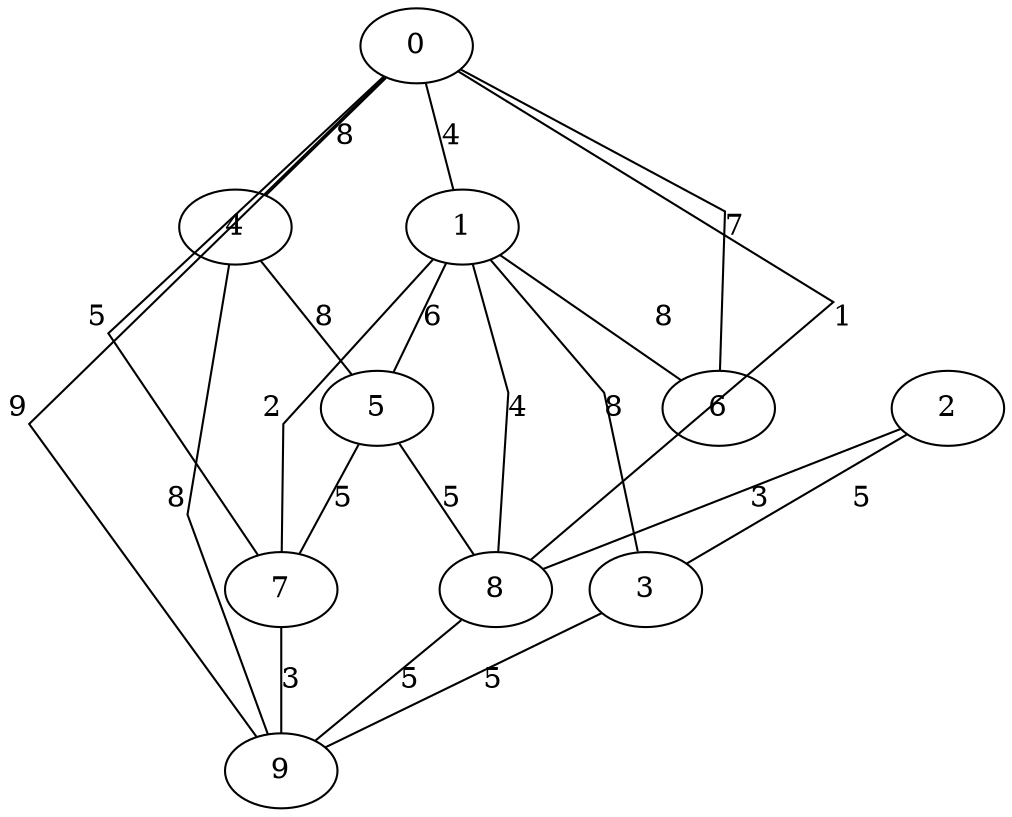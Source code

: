 graph "" {
	splines = false;
	overlap = scale;
	0	 [name=0];
	1	 [name=1];
	0 -- 1	 [label=4];
	4	 [name=4];
	0 -- 4	 [label=8];
	6	 [name=6];
	0 -- 6	 [label=7];
	7	 [name=7];
	0 -- 7	 [label=5];
	8	 [name=8];
	0 -- 8	 [label=1];
	9	 [name=9];
	0 -- 9	 [label=9];
	3	 [name=3];
	1 -- 3	 [label=8];
	5	 [name=5];
	1 -- 5	 [label=6];
	1 -- 6	 [label=8];
	1 -- 7	 [label=2];
	1 -- 8	 [label=4];
	2	 [name=2];
	2 -- 3	 [label=5];
	2 -- 8	 [label=3];
	3 -- 9	 [label=5];
	4 -- 5	 [label=8];
	4 -- 9	 [label=8];
	5 -- 7	 [label=5];
	5 -- 8	 [label=5];
	7 -- 9	 [label=3];
	8 -- 9	 [label=5];
}

